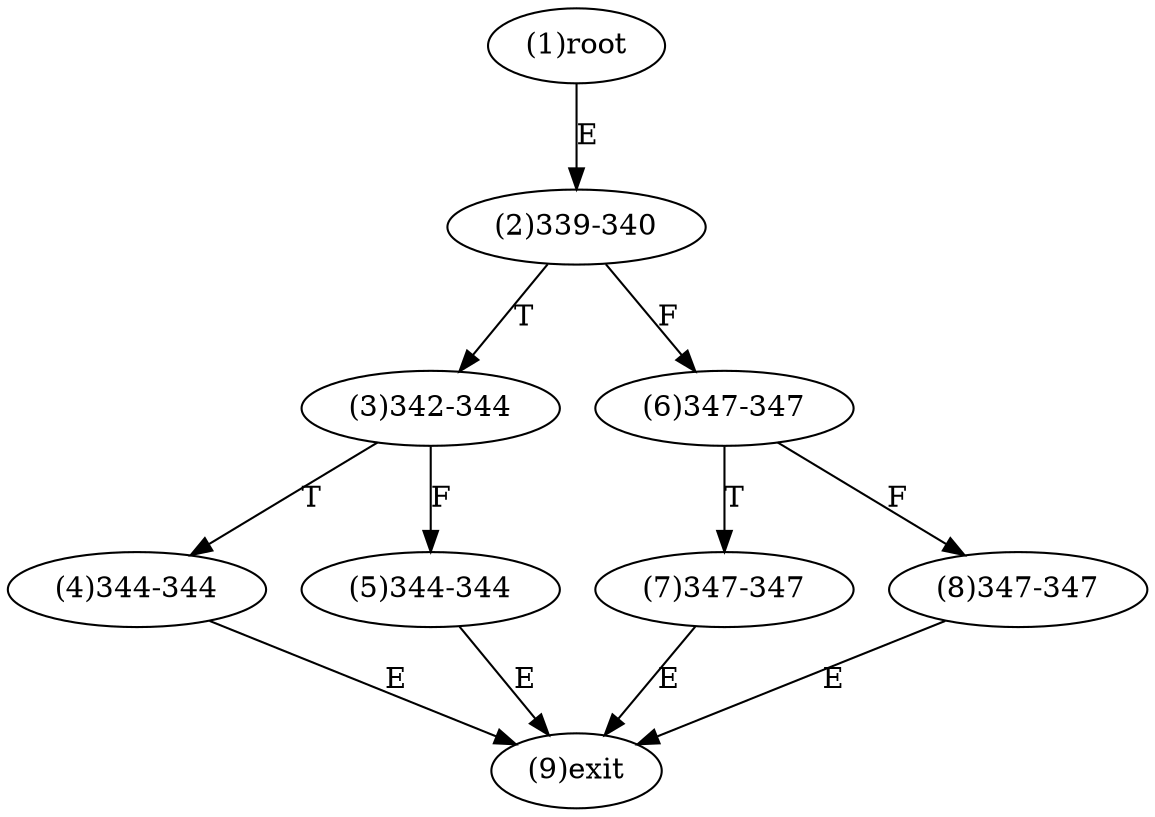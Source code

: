 digraph "" { 
1[ label="(1)root"];
2[ label="(2)339-340"];
3[ label="(3)342-344"];
4[ label="(4)344-344"];
5[ label="(5)344-344"];
6[ label="(6)347-347"];
7[ label="(7)347-347"];
8[ label="(8)347-347"];
9[ label="(9)exit"];
1->2[ label="E"];
2->6[ label="F"];
2->3[ label="T"];
3->5[ label="F"];
3->4[ label="T"];
4->9[ label="E"];
5->9[ label="E"];
6->8[ label="F"];
6->7[ label="T"];
7->9[ label="E"];
8->9[ label="E"];
}